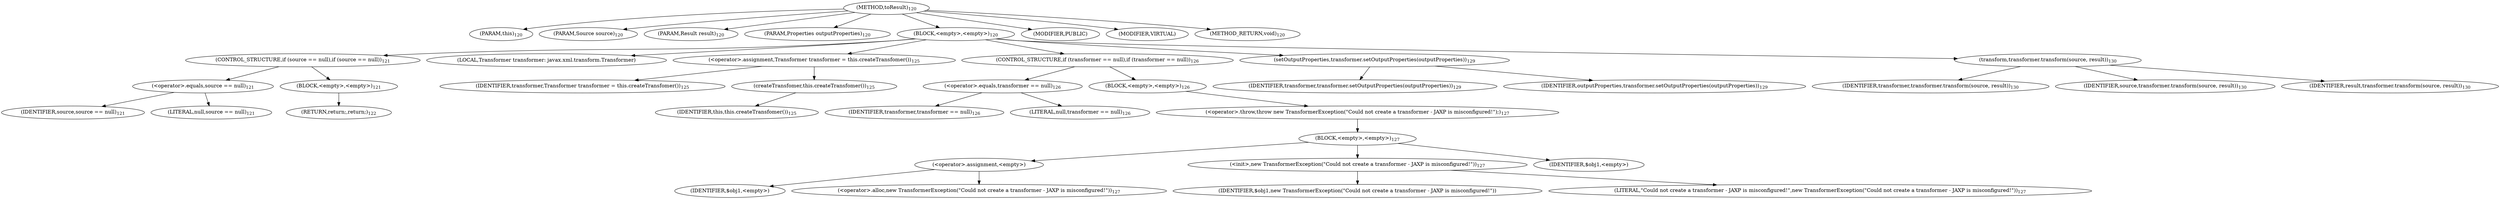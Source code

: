 digraph "toResult" {  
"213" [label = <(METHOD,toResult)<SUB>120</SUB>> ]
"11" [label = <(PARAM,this)<SUB>120</SUB>> ]
"214" [label = <(PARAM,Source source)<SUB>120</SUB>> ]
"215" [label = <(PARAM,Result result)<SUB>120</SUB>> ]
"216" [label = <(PARAM,Properties outputProperties)<SUB>120</SUB>> ]
"217" [label = <(BLOCK,&lt;empty&gt;,&lt;empty&gt;)<SUB>120</SUB>> ]
"218" [label = <(CONTROL_STRUCTURE,if (source == null),if (source == null))<SUB>121</SUB>> ]
"219" [label = <(&lt;operator&gt;.equals,source == null)<SUB>121</SUB>> ]
"220" [label = <(IDENTIFIER,source,source == null)<SUB>121</SUB>> ]
"221" [label = <(LITERAL,null,source == null)<SUB>121</SUB>> ]
"222" [label = <(BLOCK,&lt;empty&gt;,&lt;empty&gt;)<SUB>121</SUB>> ]
"223" [label = <(RETURN,return;,return;)<SUB>122</SUB>> ]
"224" [label = <(LOCAL,Transformer transformer: javax.xml.transform.Transformer)> ]
"225" [label = <(&lt;operator&gt;.assignment,Transformer transformer = this.createTransfomer())<SUB>125</SUB>> ]
"226" [label = <(IDENTIFIER,transformer,Transformer transformer = this.createTransfomer())<SUB>125</SUB>> ]
"227" [label = <(createTransfomer,this.createTransfomer())<SUB>125</SUB>> ]
"10" [label = <(IDENTIFIER,this,this.createTransfomer())<SUB>125</SUB>> ]
"228" [label = <(CONTROL_STRUCTURE,if (transformer == null),if (transformer == null))<SUB>126</SUB>> ]
"229" [label = <(&lt;operator&gt;.equals,transformer == null)<SUB>126</SUB>> ]
"230" [label = <(IDENTIFIER,transformer,transformer == null)<SUB>126</SUB>> ]
"231" [label = <(LITERAL,null,transformer == null)<SUB>126</SUB>> ]
"232" [label = <(BLOCK,&lt;empty&gt;,&lt;empty&gt;)<SUB>126</SUB>> ]
"233" [label = <(&lt;operator&gt;.throw,throw new TransformerException(&quot;Could not create a transformer - JAXP is misconfigured!&quot;);)<SUB>127</SUB>> ]
"234" [label = <(BLOCK,&lt;empty&gt;,&lt;empty&gt;)<SUB>127</SUB>> ]
"235" [label = <(&lt;operator&gt;.assignment,&lt;empty&gt;)> ]
"236" [label = <(IDENTIFIER,$obj1,&lt;empty&gt;)> ]
"237" [label = <(&lt;operator&gt;.alloc,new TransformerException(&quot;Could not create a transformer - JAXP is misconfigured!&quot;))<SUB>127</SUB>> ]
"238" [label = <(&lt;init&gt;,new TransformerException(&quot;Could not create a transformer - JAXP is misconfigured!&quot;))<SUB>127</SUB>> ]
"239" [label = <(IDENTIFIER,$obj1,new TransformerException(&quot;Could not create a transformer - JAXP is misconfigured!&quot;))> ]
"240" [label = <(LITERAL,&quot;Could not create a transformer - JAXP is misconfigured!&quot;,new TransformerException(&quot;Could not create a transformer - JAXP is misconfigured!&quot;))<SUB>127</SUB>> ]
"241" [label = <(IDENTIFIER,$obj1,&lt;empty&gt;)> ]
"242" [label = <(setOutputProperties,transformer.setOutputProperties(outputProperties))<SUB>129</SUB>> ]
"243" [label = <(IDENTIFIER,transformer,transformer.setOutputProperties(outputProperties))<SUB>129</SUB>> ]
"244" [label = <(IDENTIFIER,outputProperties,transformer.setOutputProperties(outputProperties))<SUB>129</SUB>> ]
"245" [label = <(transform,transformer.transform(source, result))<SUB>130</SUB>> ]
"246" [label = <(IDENTIFIER,transformer,transformer.transform(source, result))<SUB>130</SUB>> ]
"247" [label = <(IDENTIFIER,source,transformer.transform(source, result))<SUB>130</SUB>> ]
"248" [label = <(IDENTIFIER,result,transformer.transform(source, result))<SUB>130</SUB>> ]
"249" [label = <(MODIFIER,PUBLIC)> ]
"250" [label = <(MODIFIER,VIRTUAL)> ]
"251" [label = <(METHOD_RETURN,void)<SUB>120</SUB>> ]
  "213" -> "11" 
  "213" -> "214" 
  "213" -> "215" 
  "213" -> "216" 
  "213" -> "217" 
  "213" -> "249" 
  "213" -> "250" 
  "213" -> "251" 
  "217" -> "218" 
  "217" -> "224" 
  "217" -> "225" 
  "217" -> "228" 
  "217" -> "242" 
  "217" -> "245" 
  "218" -> "219" 
  "218" -> "222" 
  "219" -> "220" 
  "219" -> "221" 
  "222" -> "223" 
  "225" -> "226" 
  "225" -> "227" 
  "227" -> "10" 
  "228" -> "229" 
  "228" -> "232" 
  "229" -> "230" 
  "229" -> "231" 
  "232" -> "233" 
  "233" -> "234" 
  "234" -> "235" 
  "234" -> "238" 
  "234" -> "241" 
  "235" -> "236" 
  "235" -> "237" 
  "238" -> "239" 
  "238" -> "240" 
  "242" -> "243" 
  "242" -> "244" 
  "245" -> "246" 
  "245" -> "247" 
  "245" -> "248" 
}
